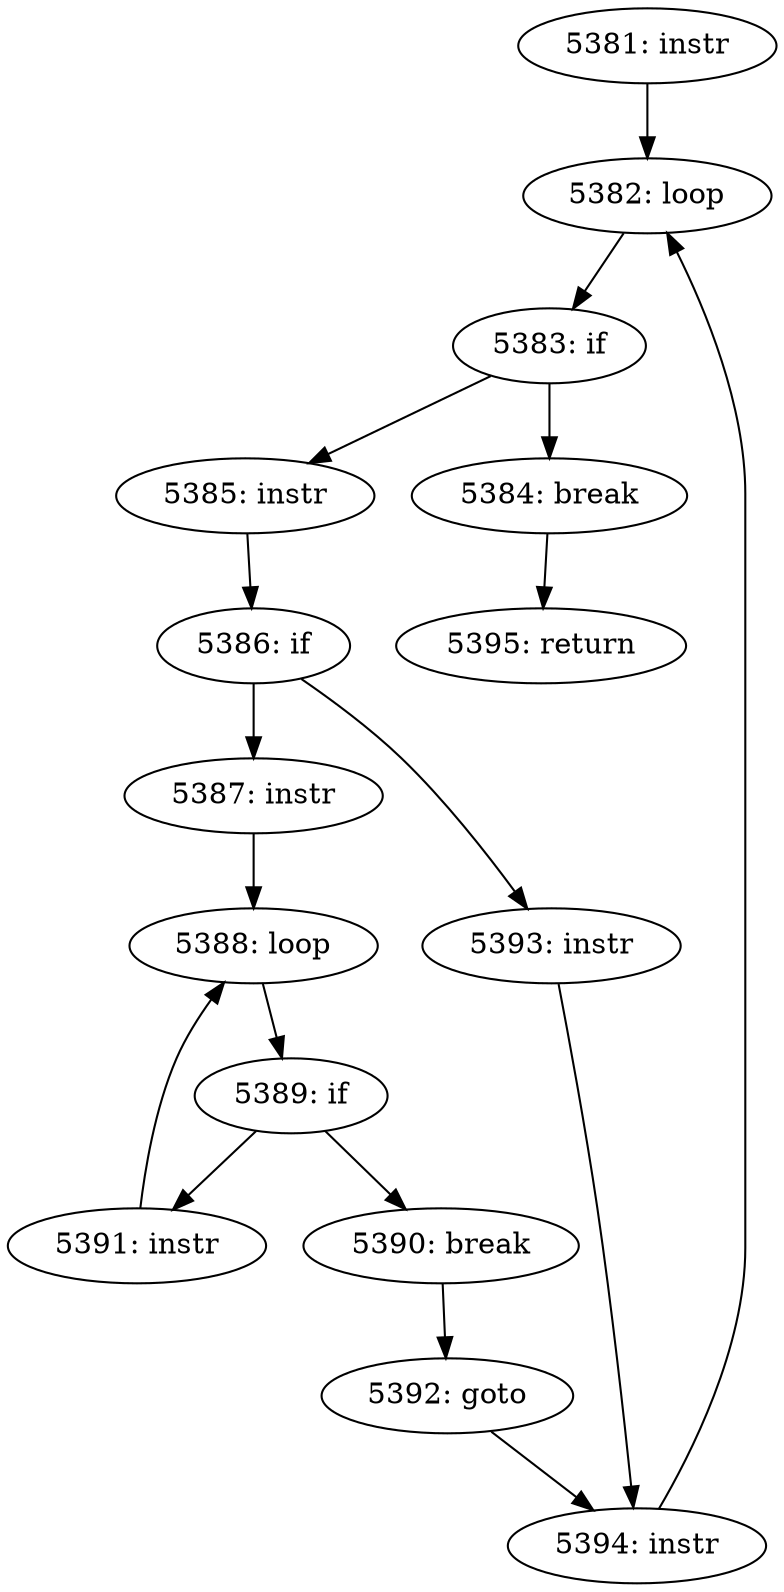 digraph CFG_tcp_sack_maybe_coalesce {
5381 [label="5381: instr"]
	5381 -> 5382
5382 [label="5382: loop"]
	5382 -> 5383
5383 [label="5383: if"]
	5383 -> 5385
	5383 -> 5384
5384 [label="5384: break"]
	5384 -> 5395
5385 [label="5385: instr"]
	5385 -> 5386
5386 [label="5386: if"]
	5386 -> 5387
	5386 -> 5393
5387 [label="5387: instr"]
	5387 -> 5388
5388 [label="5388: loop"]
	5388 -> 5389
5389 [label="5389: if"]
	5389 -> 5391
	5389 -> 5390
5390 [label="5390: break"]
	5390 -> 5392
5391 [label="5391: instr"]
	5391 -> 5388
5392 [label="5392: goto"]
	5392 -> 5394
5393 [label="5393: instr"]
	5393 -> 5394
5394 [label="5394: instr"]
	5394 -> 5382
5395 [label="5395: return"]
	
}
